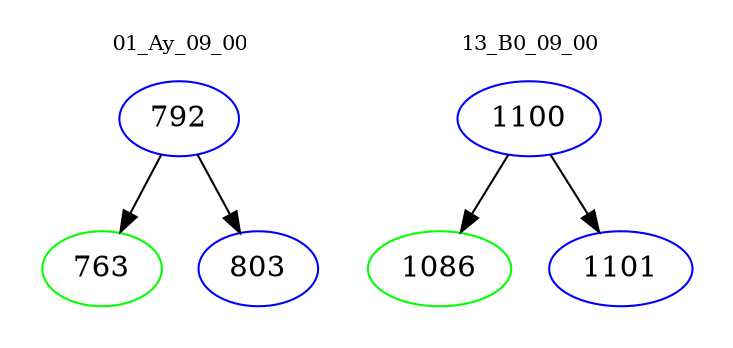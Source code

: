 digraph{
subgraph cluster_0 {
color = white
label = "01_Ay_09_00";
fontsize=10;
T0_792 [label="792", color="blue"]
T0_792 -> T0_763 [color="black"]
T0_763 [label="763", color="green"]
T0_792 -> T0_803 [color="black"]
T0_803 [label="803", color="blue"]
}
subgraph cluster_1 {
color = white
label = "13_B0_09_00";
fontsize=10;
T1_1100 [label="1100", color="blue"]
T1_1100 -> T1_1086 [color="black"]
T1_1086 [label="1086", color="green"]
T1_1100 -> T1_1101 [color="black"]
T1_1101 [label="1101", color="blue"]
}
}
